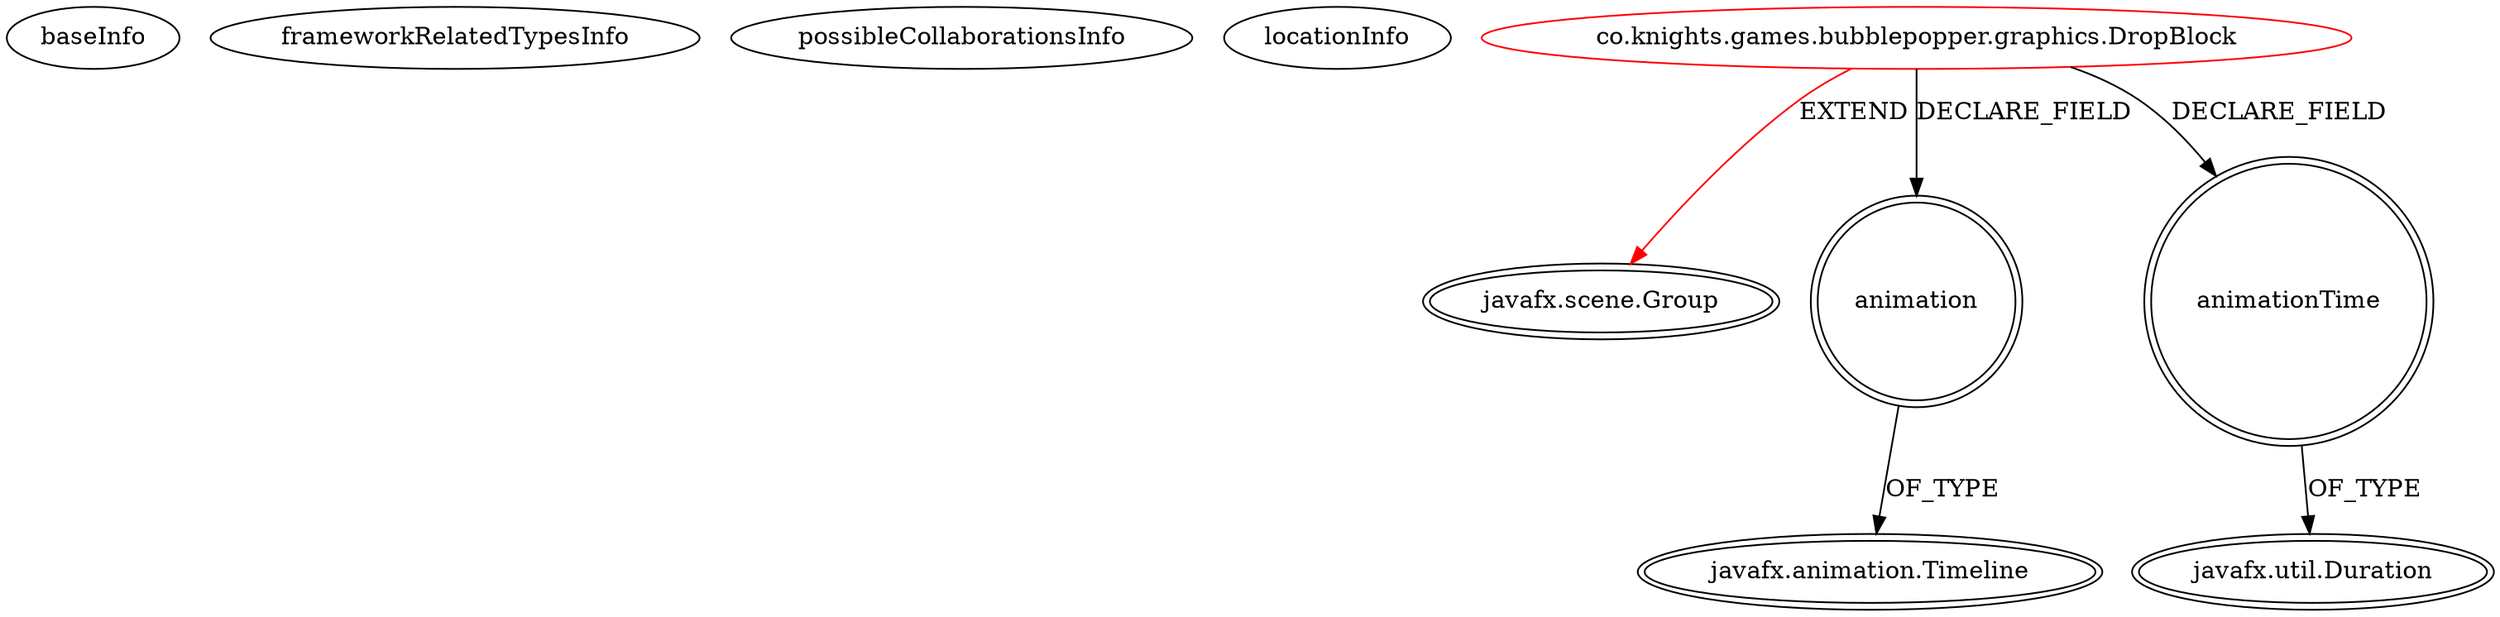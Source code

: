 digraph {
baseInfo[graphId=3476,category="extension_graph",isAnonymous=false,possibleRelation=false]
frameworkRelatedTypesInfo[0="javafx.scene.Group"]
possibleCollaborationsInfo[]
locationInfo[projectName="knights03-Bubble-Popper",filePath="/knights03-Bubble-Popper/Bubble-Popper-master/src/co/knights/games/bubblepopper/graphics/DropBlock.java",contextSignature="DropBlock",graphId="3476"]
0[label="co.knights.games.bubblepopper.graphics.DropBlock",vertexType="ROOT_CLIENT_CLASS_DECLARATION",isFrameworkType=false,color=red]
1[label="javafx.scene.Group",vertexType="FRAMEWORK_CLASS_TYPE",isFrameworkType=true,peripheries=2]
2[label="animation",vertexType="FIELD_DECLARATION",isFrameworkType=true,peripheries=2,shape=circle]
3[label="javafx.animation.Timeline",vertexType="FRAMEWORK_CLASS_TYPE",isFrameworkType=true,peripheries=2]
4[label="animationTime",vertexType="FIELD_DECLARATION",isFrameworkType=true,peripheries=2,shape=circle]
5[label="javafx.util.Duration",vertexType="FRAMEWORK_CLASS_TYPE",isFrameworkType=true,peripheries=2]
0->1[label="EXTEND",color=red]
0->2[label="DECLARE_FIELD"]
2->3[label="OF_TYPE"]
0->4[label="DECLARE_FIELD"]
4->5[label="OF_TYPE"]
}
